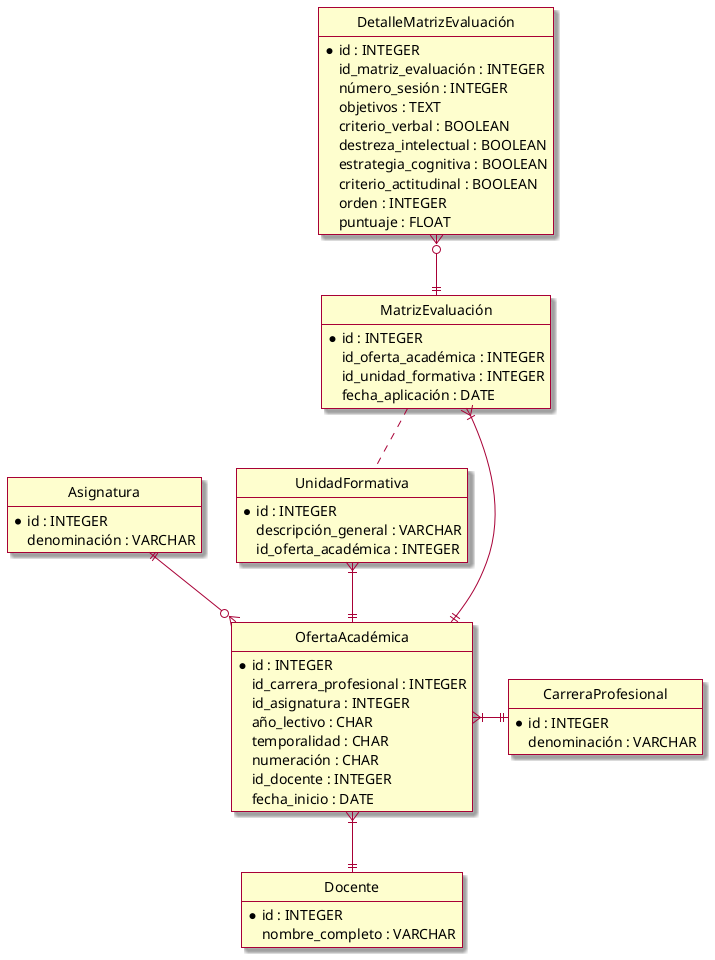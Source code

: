 @startuml me2
	hide circle
	skin rose
	hide empty members
	
	entity Docente {
		*id : INTEGER
		nombre_completo : VARCHAR
	}
	entity CarreraProfesional {
		*id : INTEGER
		denominación : VARCHAR
	}
	entity Asignatura {
		*id : INTEGER
		denominación : VARCHAR
	}
	entity OfertaAcadémica {
		*id : INTEGER
		id_carrera_profesional : INTEGER
		id_asignatura : INTEGER 
		año_lectivo : CHAR
		temporalidad : CHAR
		numeración : CHAR
		id_docente : INTEGER
		fecha_inicio : DATE 
	}
	entity UnidadFormativa {
		*id : INTEGER
		descripción_general : VARCHAR
		id_oferta_académica : INTEGER
	}
	entity MatrizEvaluación {
		*id : INTEGER
		id_oferta_académica : INTEGER
		id_unidad_formativa : INTEGER
		fecha_aplicación : DATE
	}
	entity DetalleMatrizEvaluación {
		*id : INTEGER 
		id_matriz_evaluación : INTEGER
		número_sesión : INTEGER
		objetivos : TEXT
		criterio_verbal : BOOLEAN 
		destreza_intelectual : BOOLEAN
		estrategia_cognitiva : BOOLEAN
		criterio_actitudinal : BOOLEAN
		orden : INTEGER
		puntuaje : FLOAT
	}
	Asignatura ||-d-o{ OfertaAcadémica  
	OfertaAcadémica }|-d-|| Docente
	OfertaAcadémica }|-r-|| CarreraProfesional
	OfertaAcadémica ||-l-|{ UnidadFormativa
	MatrizEvaluación .. UnidadFormativa
	MatrizEvaluación }|---|| OfertaAcadémica
	DetalleMatrizEvaluación }o--|| MatrizEvaluación
@enduml